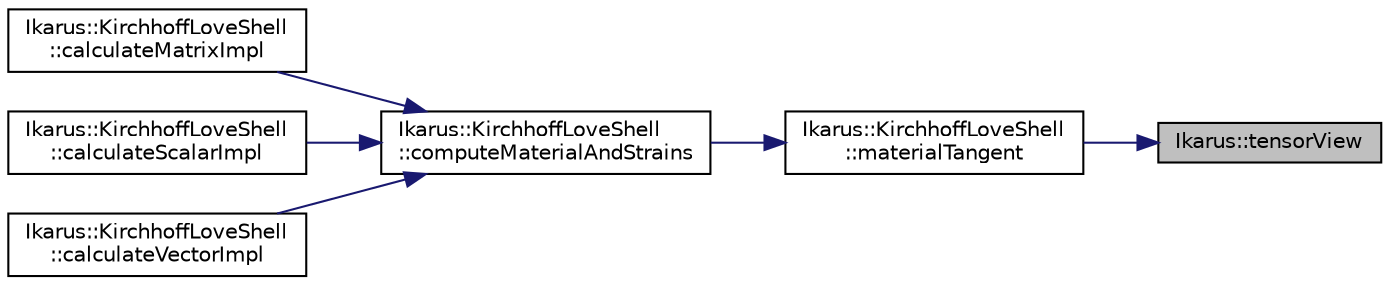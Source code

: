 digraph "Ikarus::tensorView"
{
 // LATEX_PDF_SIZE
  edge [fontname="Helvetica",fontsize="10",labelfontname="Helvetica",labelfontsize="10"];
  node [fontname="Helvetica",fontsize="10",shape=record];
  rankdir="RL";
  Node1 [label="Ikarus::tensorView",height=0.2,width=0.4,color="black", fillcolor="grey75", style="filled", fontcolor="black",tooltip="View an Eigen matrix as an Eigen Tensor with specified dimensions."];
  Node1 -> Node2 [dir="back",color="midnightblue",fontsize="10",style="solid",fontname="Helvetica"];
  Node2 [label="Ikarus::KirchhoffLoveShell\l::materialTangent",height=0.2,width=0.4,color="black", fillcolor="white", style="filled",URL="$a01486.html#a0a02eda2ec4b244354d313e8c98568f6",tooltip="Gets the material tangent matrix for the linear elastic material."];
  Node2 -> Node3 [dir="back",color="midnightblue",fontsize="10",style="solid",fontname="Helvetica"];
  Node3 [label="Ikarus::KirchhoffLoveShell\l::computeMaterialAndStrains",height=0.2,width=0.4,color="black", fillcolor="white", style="filled",URL="$a01486.html#a2116db254c03a1873dc6d1d432d8eaa1",tooltip="Compute material properties and strains at a given integration point."];
  Node3 -> Node4 [dir="back",color="midnightblue",fontsize="10",style="solid",fontname="Helvetica"];
  Node4 [label="Ikarus::KirchhoffLoveShell\l::calculateMatrixImpl",height=0.2,width=0.4,color="black", fillcolor="white", style="filled",URL="$a01486.html#a71e905f315ca4efee16150b0c43fbabe",tooltip=" "];
  Node3 -> Node5 [dir="back",color="midnightblue",fontsize="10",style="solid",fontname="Helvetica"];
  Node5 [label="Ikarus::KirchhoffLoveShell\l::calculateScalarImpl",height=0.2,width=0.4,color="black", fillcolor="white", style="filled",URL="$a01486.html#ac901c3457b487e52ca4c40ccfb1e69a6",tooltip=" "];
  Node3 -> Node6 [dir="back",color="midnightblue",fontsize="10",style="solid",fontname="Helvetica"];
  Node6 [label="Ikarus::KirchhoffLoveShell\l::calculateVectorImpl",height=0.2,width=0.4,color="black", fillcolor="white", style="filled",URL="$a01486.html#a14aa1287417c41d90c1f9cad4738cc93",tooltip=" "];
}
